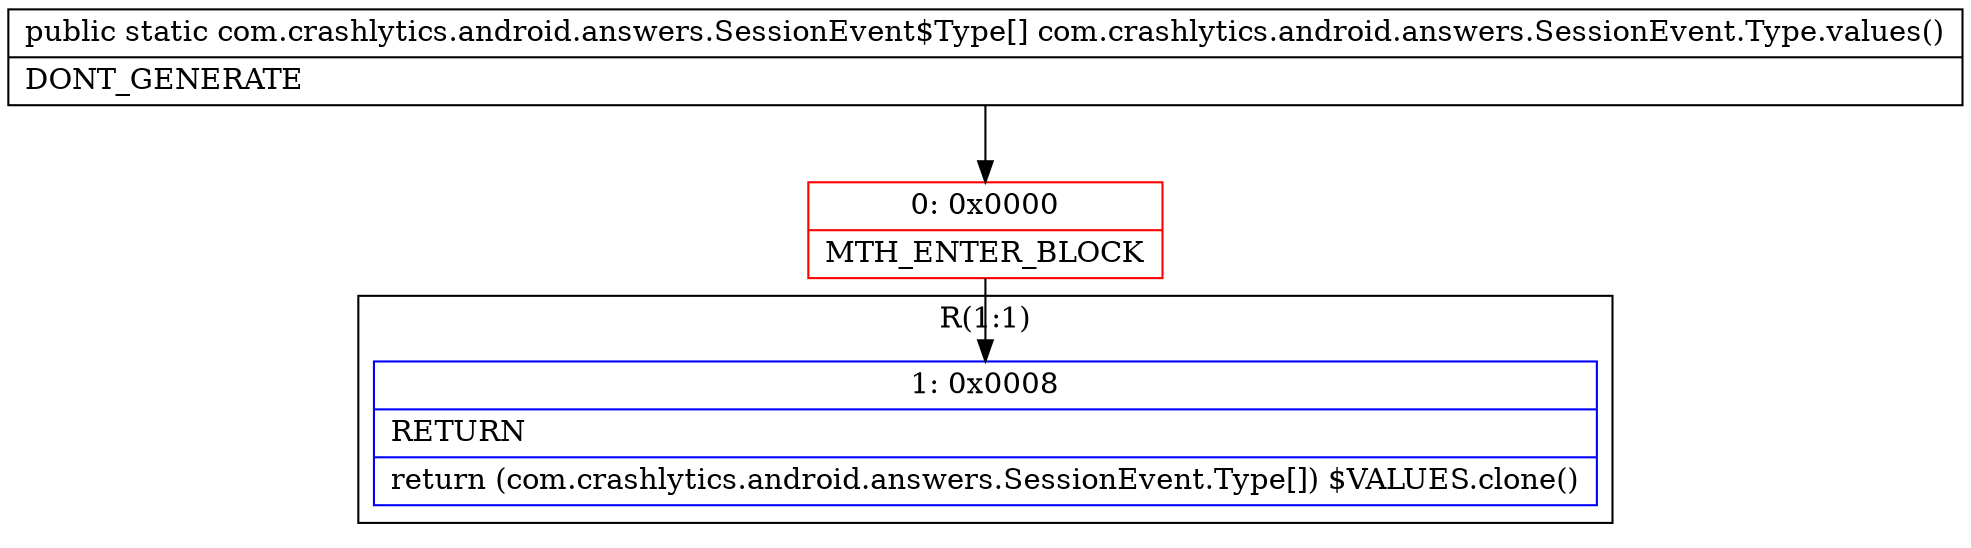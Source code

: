digraph "CFG forcom.crashlytics.android.answers.SessionEvent.Type.values()[Lcom\/crashlytics\/android\/answers\/SessionEvent$Type;" {
subgraph cluster_Region_1540754936 {
label = "R(1:1)";
node [shape=record,color=blue];
Node_1 [shape=record,label="{1\:\ 0x0008|RETURN\l|return (com.crashlytics.android.answers.SessionEvent.Type[]) $VALUES.clone()\l}"];
}
Node_0 [shape=record,color=red,label="{0\:\ 0x0000|MTH_ENTER_BLOCK\l}"];
MethodNode[shape=record,label="{public static com.crashlytics.android.answers.SessionEvent$Type[] com.crashlytics.android.answers.SessionEvent.Type.values()  | DONT_GENERATE\l}"];
MethodNode -> Node_0;
Node_0 -> Node_1;
}

